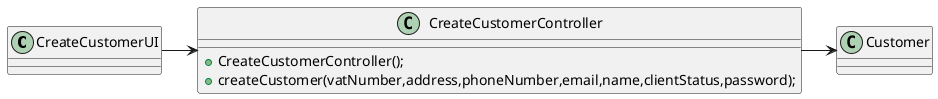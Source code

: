 @startuml

class CreateCustomerUI {

}

class CreateCustomerController {
+CreateCustomerController();
+createCustomer(vatNumber,address,phoneNumber,email,name,clientStatus,password);
}

class Customer {

}

CreateCustomerUI -> CreateCustomerController
CreateCustomerController -> Customer

@enduml